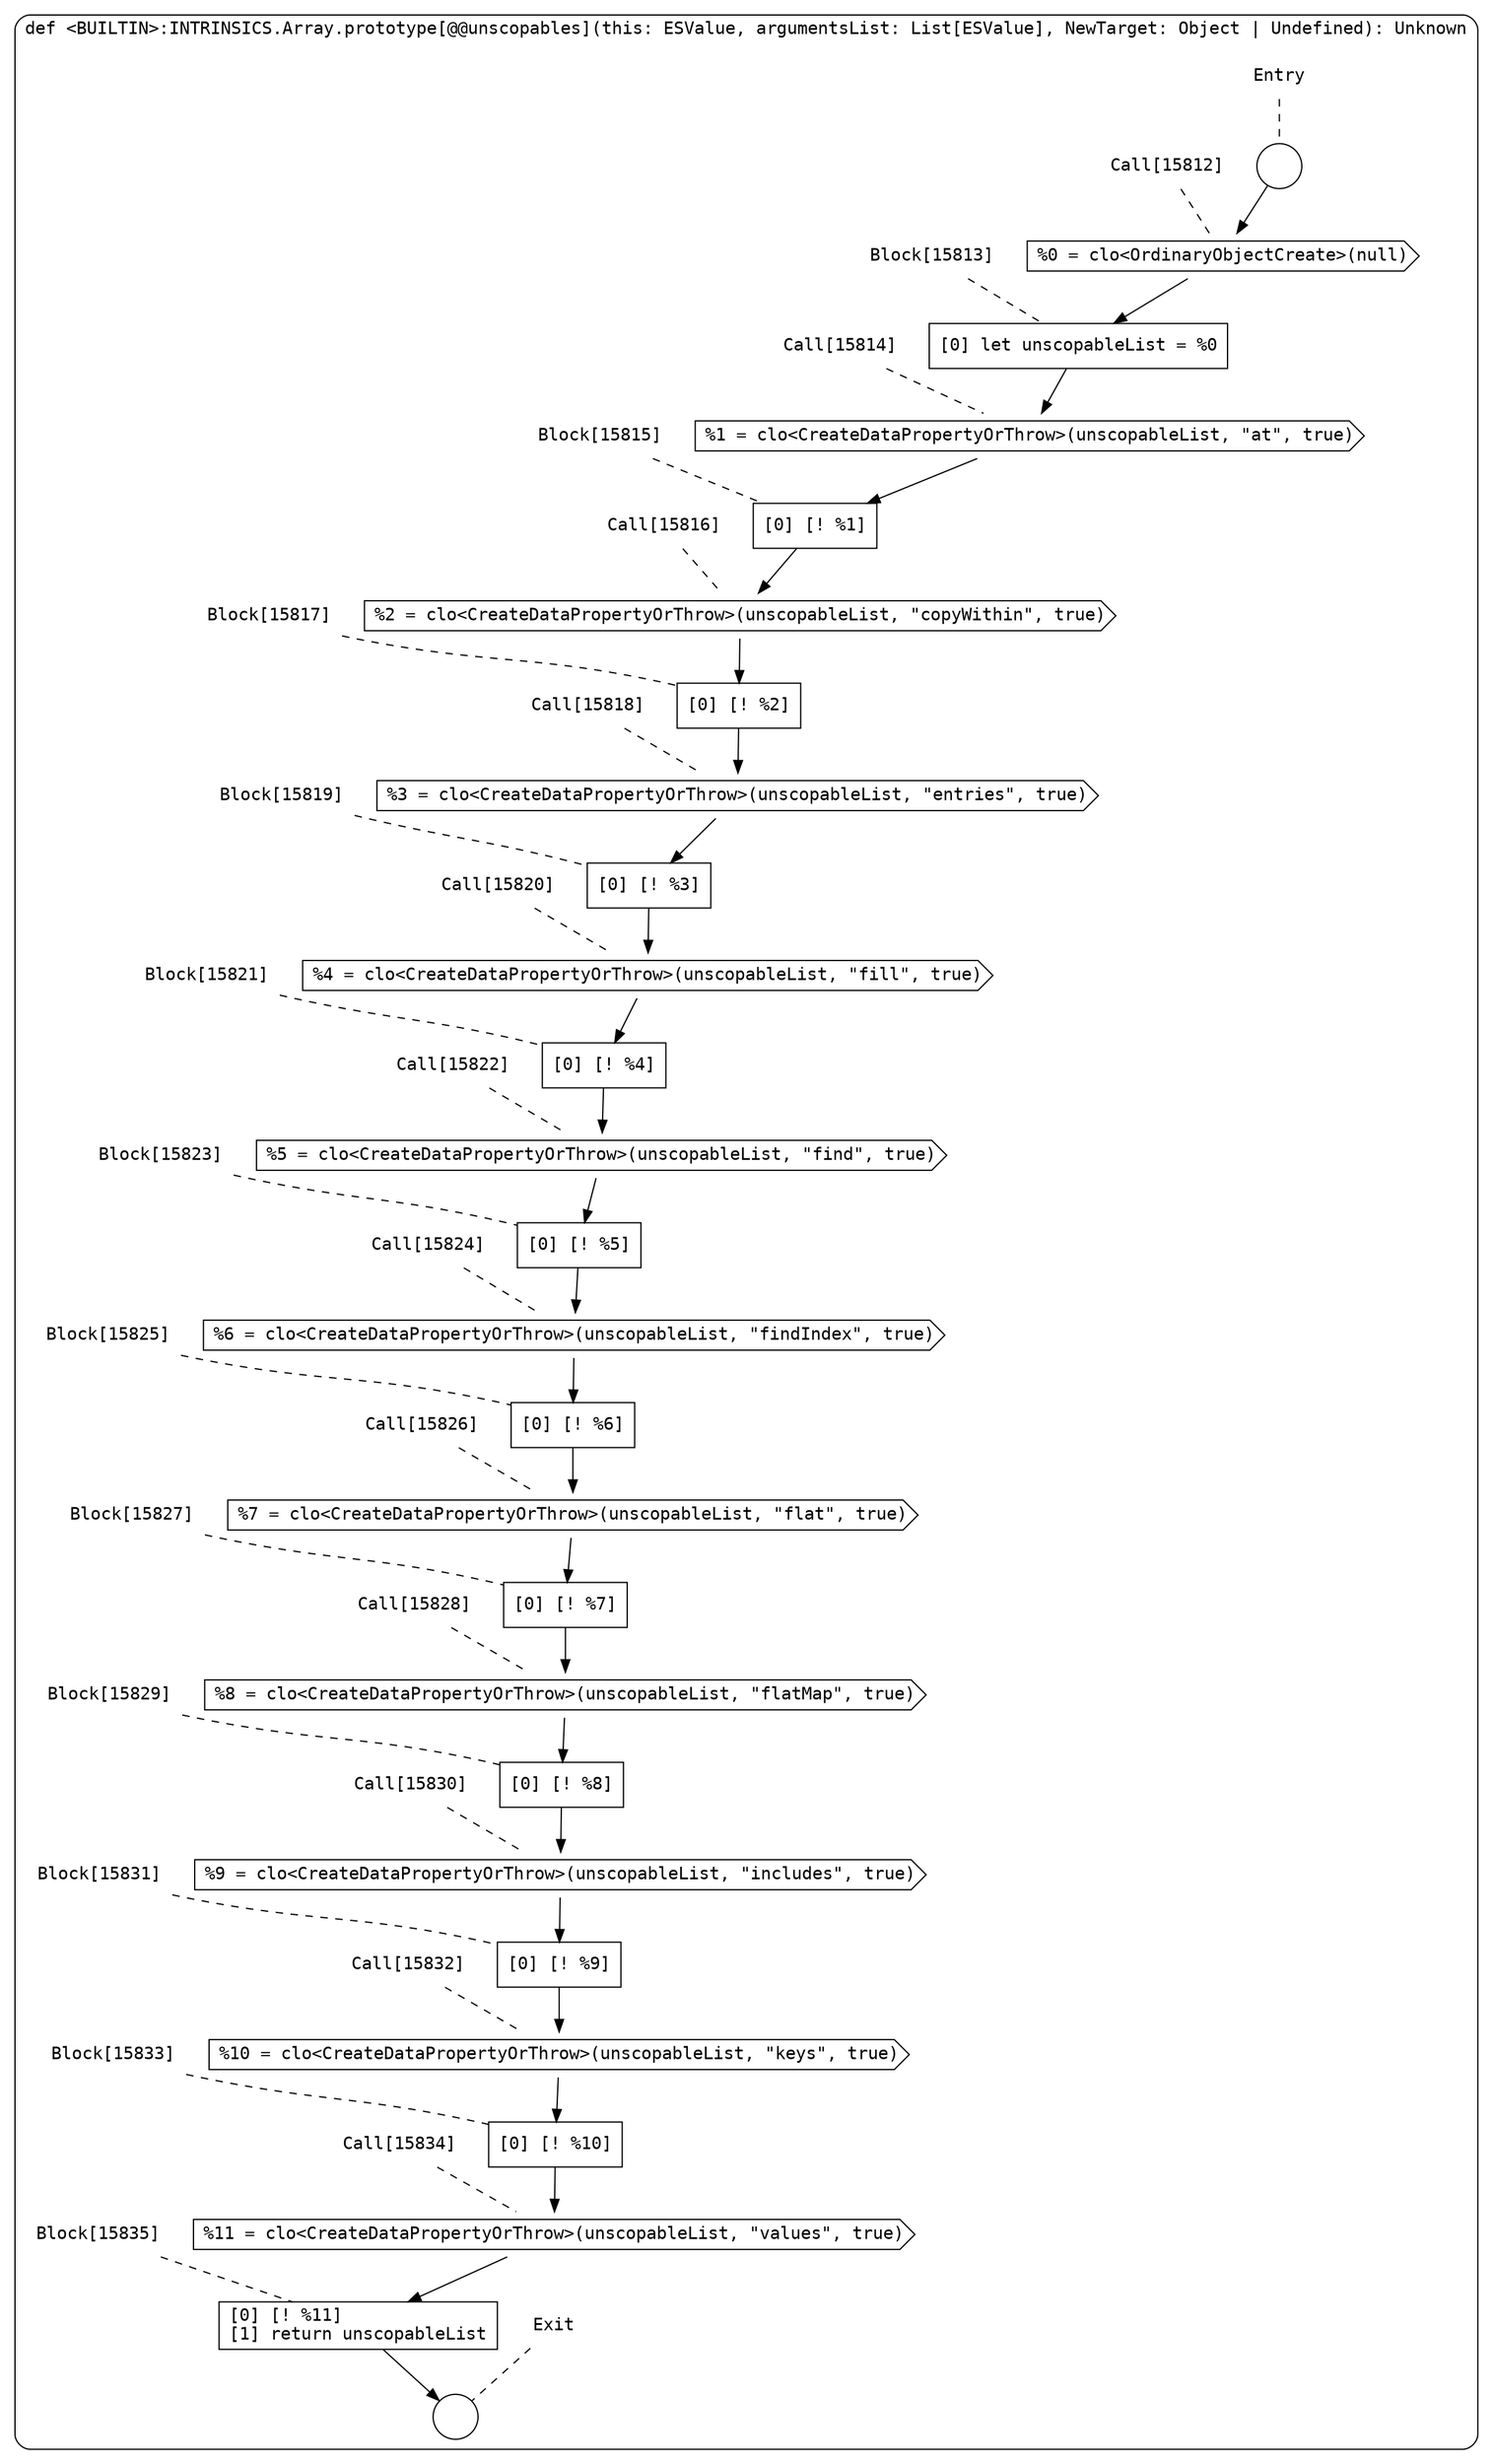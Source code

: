 digraph {
  graph [fontname = "Consolas"]
  node [fontname = "Consolas"]
  edge [fontname = "Consolas"]
  subgraph cluster2380 {
    label = "def <BUILTIN>:INTRINSICS.Array.prototype[@@unscopables](this: ESValue, argumentsList: List[ESValue], NewTarget: Object | Undefined): Unknown"
    style = rounded
    cluster2380_entry_name [shape=none, label=<<font color="black">Entry</font>>]
    cluster2380_entry_name -> cluster2380_entry [arrowhead=none, color="black", style=dashed]
    cluster2380_entry [shape=circle label=" " color="black" fillcolor="white" style=filled]
    cluster2380_entry -> node15812 [color="black"]
    cluster2380_exit_name [shape=none, label=<<font color="black">Exit</font>>]
    cluster2380_exit_name -> cluster2380_exit [arrowhead=none, color="black", style=dashed]
    cluster2380_exit [shape=circle label=" " color="black" fillcolor="white" style=filled]
    node15812_name [shape=none, label=<<font color="black">Call[15812]</font>>]
    node15812_name -> node15812 [arrowhead=none, color="black", style=dashed]
    node15812 [shape=cds, label=<<font color="black">%0 = clo&lt;OrdinaryObjectCreate&gt;(null)</font>> color="black" fillcolor="white", style=filled]
    node15812 -> node15813 [color="black"]
    node15813_name [shape=none, label=<<font color="black">Block[15813]</font>>]
    node15813_name -> node15813 [arrowhead=none, color="black", style=dashed]
    node15813 [shape=box, label=<<font color="black">[0] let unscopableList = %0<BR ALIGN="LEFT"/></font>> color="black" fillcolor="white", style=filled]
    node15813 -> node15814 [color="black"]
    node15814_name [shape=none, label=<<font color="black">Call[15814]</font>>]
    node15814_name -> node15814 [arrowhead=none, color="black", style=dashed]
    node15814 [shape=cds, label=<<font color="black">%1 = clo&lt;CreateDataPropertyOrThrow&gt;(unscopableList, &quot;at&quot;, true)</font>> color="black" fillcolor="white", style=filled]
    node15814 -> node15815 [color="black"]
    node15815_name [shape=none, label=<<font color="black">Block[15815]</font>>]
    node15815_name -> node15815 [arrowhead=none, color="black", style=dashed]
    node15815 [shape=box, label=<<font color="black">[0] [! %1]<BR ALIGN="LEFT"/></font>> color="black" fillcolor="white", style=filled]
    node15815 -> node15816 [color="black"]
    node15816_name [shape=none, label=<<font color="black">Call[15816]</font>>]
    node15816_name -> node15816 [arrowhead=none, color="black", style=dashed]
    node15816 [shape=cds, label=<<font color="black">%2 = clo&lt;CreateDataPropertyOrThrow&gt;(unscopableList, &quot;copyWithin&quot;, true)</font>> color="black" fillcolor="white", style=filled]
    node15816 -> node15817 [color="black"]
    node15817_name [shape=none, label=<<font color="black">Block[15817]</font>>]
    node15817_name -> node15817 [arrowhead=none, color="black", style=dashed]
    node15817 [shape=box, label=<<font color="black">[0] [! %2]<BR ALIGN="LEFT"/></font>> color="black" fillcolor="white", style=filled]
    node15817 -> node15818 [color="black"]
    node15818_name [shape=none, label=<<font color="black">Call[15818]</font>>]
    node15818_name -> node15818 [arrowhead=none, color="black", style=dashed]
    node15818 [shape=cds, label=<<font color="black">%3 = clo&lt;CreateDataPropertyOrThrow&gt;(unscopableList, &quot;entries&quot;, true)</font>> color="black" fillcolor="white", style=filled]
    node15818 -> node15819 [color="black"]
    node15819_name [shape=none, label=<<font color="black">Block[15819]</font>>]
    node15819_name -> node15819 [arrowhead=none, color="black", style=dashed]
    node15819 [shape=box, label=<<font color="black">[0] [! %3]<BR ALIGN="LEFT"/></font>> color="black" fillcolor="white", style=filled]
    node15819 -> node15820 [color="black"]
    node15820_name [shape=none, label=<<font color="black">Call[15820]</font>>]
    node15820_name -> node15820 [arrowhead=none, color="black", style=dashed]
    node15820 [shape=cds, label=<<font color="black">%4 = clo&lt;CreateDataPropertyOrThrow&gt;(unscopableList, &quot;fill&quot;, true)</font>> color="black" fillcolor="white", style=filled]
    node15820 -> node15821 [color="black"]
    node15821_name [shape=none, label=<<font color="black">Block[15821]</font>>]
    node15821_name -> node15821 [arrowhead=none, color="black", style=dashed]
    node15821 [shape=box, label=<<font color="black">[0] [! %4]<BR ALIGN="LEFT"/></font>> color="black" fillcolor="white", style=filled]
    node15821 -> node15822 [color="black"]
    node15822_name [shape=none, label=<<font color="black">Call[15822]</font>>]
    node15822_name -> node15822 [arrowhead=none, color="black", style=dashed]
    node15822 [shape=cds, label=<<font color="black">%5 = clo&lt;CreateDataPropertyOrThrow&gt;(unscopableList, &quot;find&quot;, true)</font>> color="black" fillcolor="white", style=filled]
    node15822 -> node15823 [color="black"]
    node15823_name [shape=none, label=<<font color="black">Block[15823]</font>>]
    node15823_name -> node15823 [arrowhead=none, color="black", style=dashed]
    node15823 [shape=box, label=<<font color="black">[0] [! %5]<BR ALIGN="LEFT"/></font>> color="black" fillcolor="white", style=filled]
    node15823 -> node15824 [color="black"]
    node15824_name [shape=none, label=<<font color="black">Call[15824]</font>>]
    node15824_name -> node15824 [arrowhead=none, color="black", style=dashed]
    node15824 [shape=cds, label=<<font color="black">%6 = clo&lt;CreateDataPropertyOrThrow&gt;(unscopableList, &quot;findIndex&quot;, true)</font>> color="black" fillcolor="white", style=filled]
    node15824 -> node15825 [color="black"]
    node15825_name [shape=none, label=<<font color="black">Block[15825]</font>>]
    node15825_name -> node15825 [arrowhead=none, color="black", style=dashed]
    node15825 [shape=box, label=<<font color="black">[0] [! %6]<BR ALIGN="LEFT"/></font>> color="black" fillcolor="white", style=filled]
    node15825 -> node15826 [color="black"]
    node15826_name [shape=none, label=<<font color="black">Call[15826]</font>>]
    node15826_name -> node15826 [arrowhead=none, color="black", style=dashed]
    node15826 [shape=cds, label=<<font color="black">%7 = clo&lt;CreateDataPropertyOrThrow&gt;(unscopableList, &quot;flat&quot;, true)</font>> color="black" fillcolor="white", style=filled]
    node15826 -> node15827 [color="black"]
    node15827_name [shape=none, label=<<font color="black">Block[15827]</font>>]
    node15827_name -> node15827 [arrowhead=none, color="black", style=dashed]
    node15827 [shape=box, label=<<font color="black">[0] [! %7]<BR ALIGN="LEFT"/></font>> color="black" fillcolor="white", style=filled]
    node15827 -> node15828 [color="black"]
    node15828_name [shape=none, label=<<font color="black">Call[15828]</font>>]
    node15828_name -> node15828 [arrowhead=none, color="black", style=dashed]
    node15828 [shape=cds, label=<<font color="black">%8 = clo&lt;CreateDataPropertyOrThrow&gt;(unscopableList, &quot;flatMap&quot;, true)</font>> color="black" fillcolor="white", style=filled]
    node15828 -> node15829 [color="black"]
    node15829_name [shape=none, label=<<font color="black">Block[15829]</font>>]
    node15829_name -> node15829 [arrowhead=none, color="black", style=dashed]
    node15829 [shape=box, label=<<font color="black">[0] [! %8]<BR ALIGN="LEFT"/></font>> color="black" fillcolor="white", style=filled]
    node15829 -> node15830 [color="black"]
    node15830_name [shape=none, label=<<font color="black">Call[15830]</font>>]
    node15830_name -> node15830 [arrowhead=none, color="black", style=dashed]
    node15830 [shape=cds, label=<<font color="black">%9 = clo&lt;CreateDataPropertyOrThrow&gt;(unscopableList, &quot;includes&quot;, true)</font>> color="black" fillcolor="white", style=filled]
    node15830 -> node15831 [color="black"]
    node15831_name [shape=none, label=<<font color="black">Block[15831]</font>>]
    node15831_name -> node15831 [arrowhead=none, color="black", style=dashed]
    node15831 [shape=box, label=<<font color="black">[0] [! %9]<BR ALIGN="LEFT"/></font>> color="black" fillcolor="white", style=filled]
    node15831 -> node15832 [color="black"]
    node15832_name [shape=none, label=<<font color="black">Call[15832]</font>>]
    node15832_name -> node15832 [arrowhead=none, color="black", style=dashed]
    node15832 [shape=cds, label=<<font color="black">%10 = clo&lt;CreateDataPropertyOrThrow&gt;(unscopableList, &quot;keys&quot;, true)</font>> color="black" fillcolor="white", style=filled]
    node15832 -> node15833 [color="black"]
    node15833_name [shape=none, label=<<font color="black">Block[15833]</font>>]
    node15833_name -> node15833 [arrowhead=none, color="black", style=dashed]
    node15833 [shape=box, label=<<font color="black">[0] [! %10]<BR ALIGN="LEFT"/></font>> color="black" fillcolor="white", style=filled]
    node15833 -> node15834 [color="black"]
    node15834_name [shape=none, label=<<font color="black">Call[15834]</font>>]
    node15834_name -> node15834 [arrowhead=none, color="black", style=dashed]
    node15834 [shape=cds, label=<<font color="black">%11 = clo&lt;CreateDataPropertyOrThrow&gt;(unscopableList, &quot;values&quot;, true)</font>> color="black" fillcolor="white", style=filled]
    node15834 -> node15835 [color="black"]
    node15835_name [shape=none, label=<<font color="black">Block[15835]</font>>]
    node15835_name -> node15835 [arrowhead=none, color="black", style=dashed]
    node15835 [shape=box, label=<<font color="black">[0] [! %11]<BR ALIGN="LEFT"/>[1] return unscopableList<BR ALIGN="LEFT"/></font>> color="black" fillcolor="white", style=filled]
    node15835 -> cluster2380_exit [color="black"]
  }
}